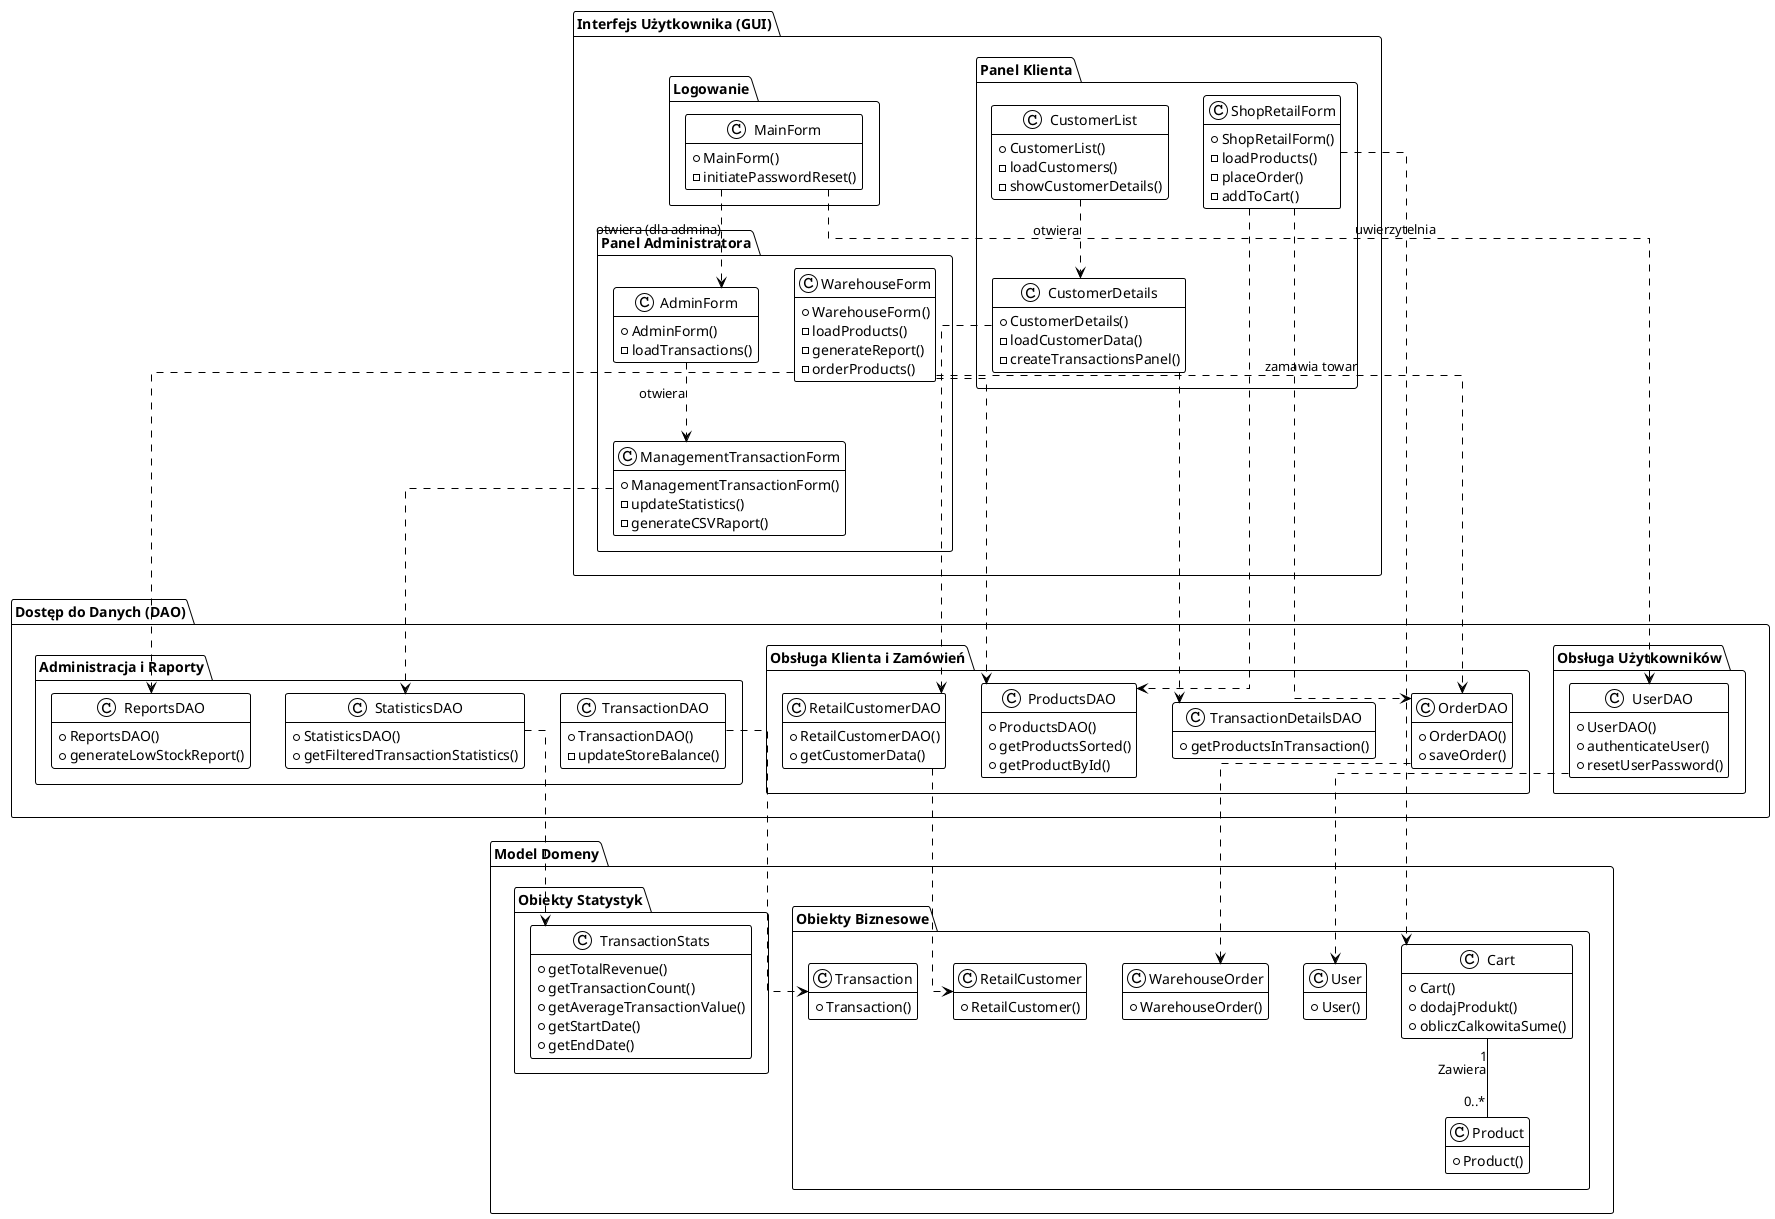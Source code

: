 @startuml
!theme plain
top to bottom direction
skinparam linetype ortho
hide fields

package "Interfejs Użytkownika (GUI)" {
    package "Panel Klienta" {
        class ShopRetailForm {
            + ShopRetailForm()
            - loadProducts()
            - placeOrder()
            - addToCart()
        }
        class CustomerList {
            + CustomerList()
            - loadCustomers()
            - showCustomerDetails()
        }
        class CustomerDetails {
            + CustomerDetails()
            - loadCustomerData()
            - createTransactionsPanel()
        }
    }

    package "Logowanie" {
        class MainForm {
            + MainForm()
            - initiatePasswordReset()
        }
    }

    package "Panel Administratora" {
        class AdminForm {
            + AdminForm()
            - loadTransactions()
        }
        class WarehouseForm {
            + WarehouseForm()
            - loadProducts()
            - generateReport()
            - orderProducts()
        }
        class ManagementTransactionForm {
            + ManagementTransactionForm()
            - updateStatistics()
            - generateCSVRaport()
        }
    }
}

package "Dostęp do Danych (DAO)" {
    package "Obsługa Klienta i Zamówień" {
        class ProductsDAO {
            + ProductsDAO()
            + getProductsSorted()
            + getProductById()
        }
        class OrderDAO {
            + OrderDAO()
            + saveOrder()
        }
        class RetailCustomerDAO {
          + RetailCustomerDAO()
          + getCustomerData()
        }
        class TransactionDetailsDAO {
            + getProductsInTransaction()
        }
    }

    package "Obsługa Użytkowników" {
        class UserDAO {
            + UserDAO()
            + authenticateUser()
            + resetUserPassword()
        }
    }

    package "Administracja i Raporty" {
        class TransactionDAO {
            + TransactionDAO()
            - updateStoreBalance()
        }
        class ReportsDAO {
            + ReportsDAO()
            + generateLowStockReport()
        }
        class StatisticsDAO {
          + StatisticsDAO()
          + getFilteredTransactionStatistics()
        }
    }
}

package "Model Domeny" {
    package "Obiekty Biznesowe" {
        class Product {
            + Product()
        }
        class RetailCustomer {
            + RetailCustomer()
        }
        class Cart {
            + Cart()
            + dodajProdukt()
            + obliczCalkowitaSume()
        }
        class User {
            + User()
        }
        class Transaction {
            + Transaction()
        }
        class WarehouseOrder {
            + WarehouseOrder()
        }
    }

    package "Obiekty Statystyk" {
        class TransactionStats {
            + getTotalRevenue()
            + getTransactionCount()
            + getAverageTransactionValue()
            + getStartDate()
            + getEndDate()
        }
    }
}

' Połączenia i zależności między powyższymi elementami:



CustomerList ..> CustomerDetails : otwiera
CustomerDetails ..> RetailCustomerDAO
CustomerDetails ..> TransactionDetailsDAO
ShopRetailForm ..> ProductsDAO
ShopRetailForm ..> OrderDAO
ShopRetailForm ..> Cart
Cart "1" -- "0..*" Product : Zawiera


MainForm ..> UserDAO : uwierzytelnia
MainForm ..> AdminForm : otwiera (dla admina)


AdminForm ..> ManagementTransactionForm : otwiera
ManagementTransactionForm ..> StatisticsDAO
WarehouseForm ..> ProductsDAO
WarehouseForm ..> ReportsDAO
WarehouseForm ..> OrderDAO : zamawia towar


RetailCustomerDAO ..> RetailCustomer
UserDAO ..> User
TransactionDAO ..> Transaction
StatisticsDAO ..> TransactionStats
OrderDAO ..> WarehouseOrder

@enduml